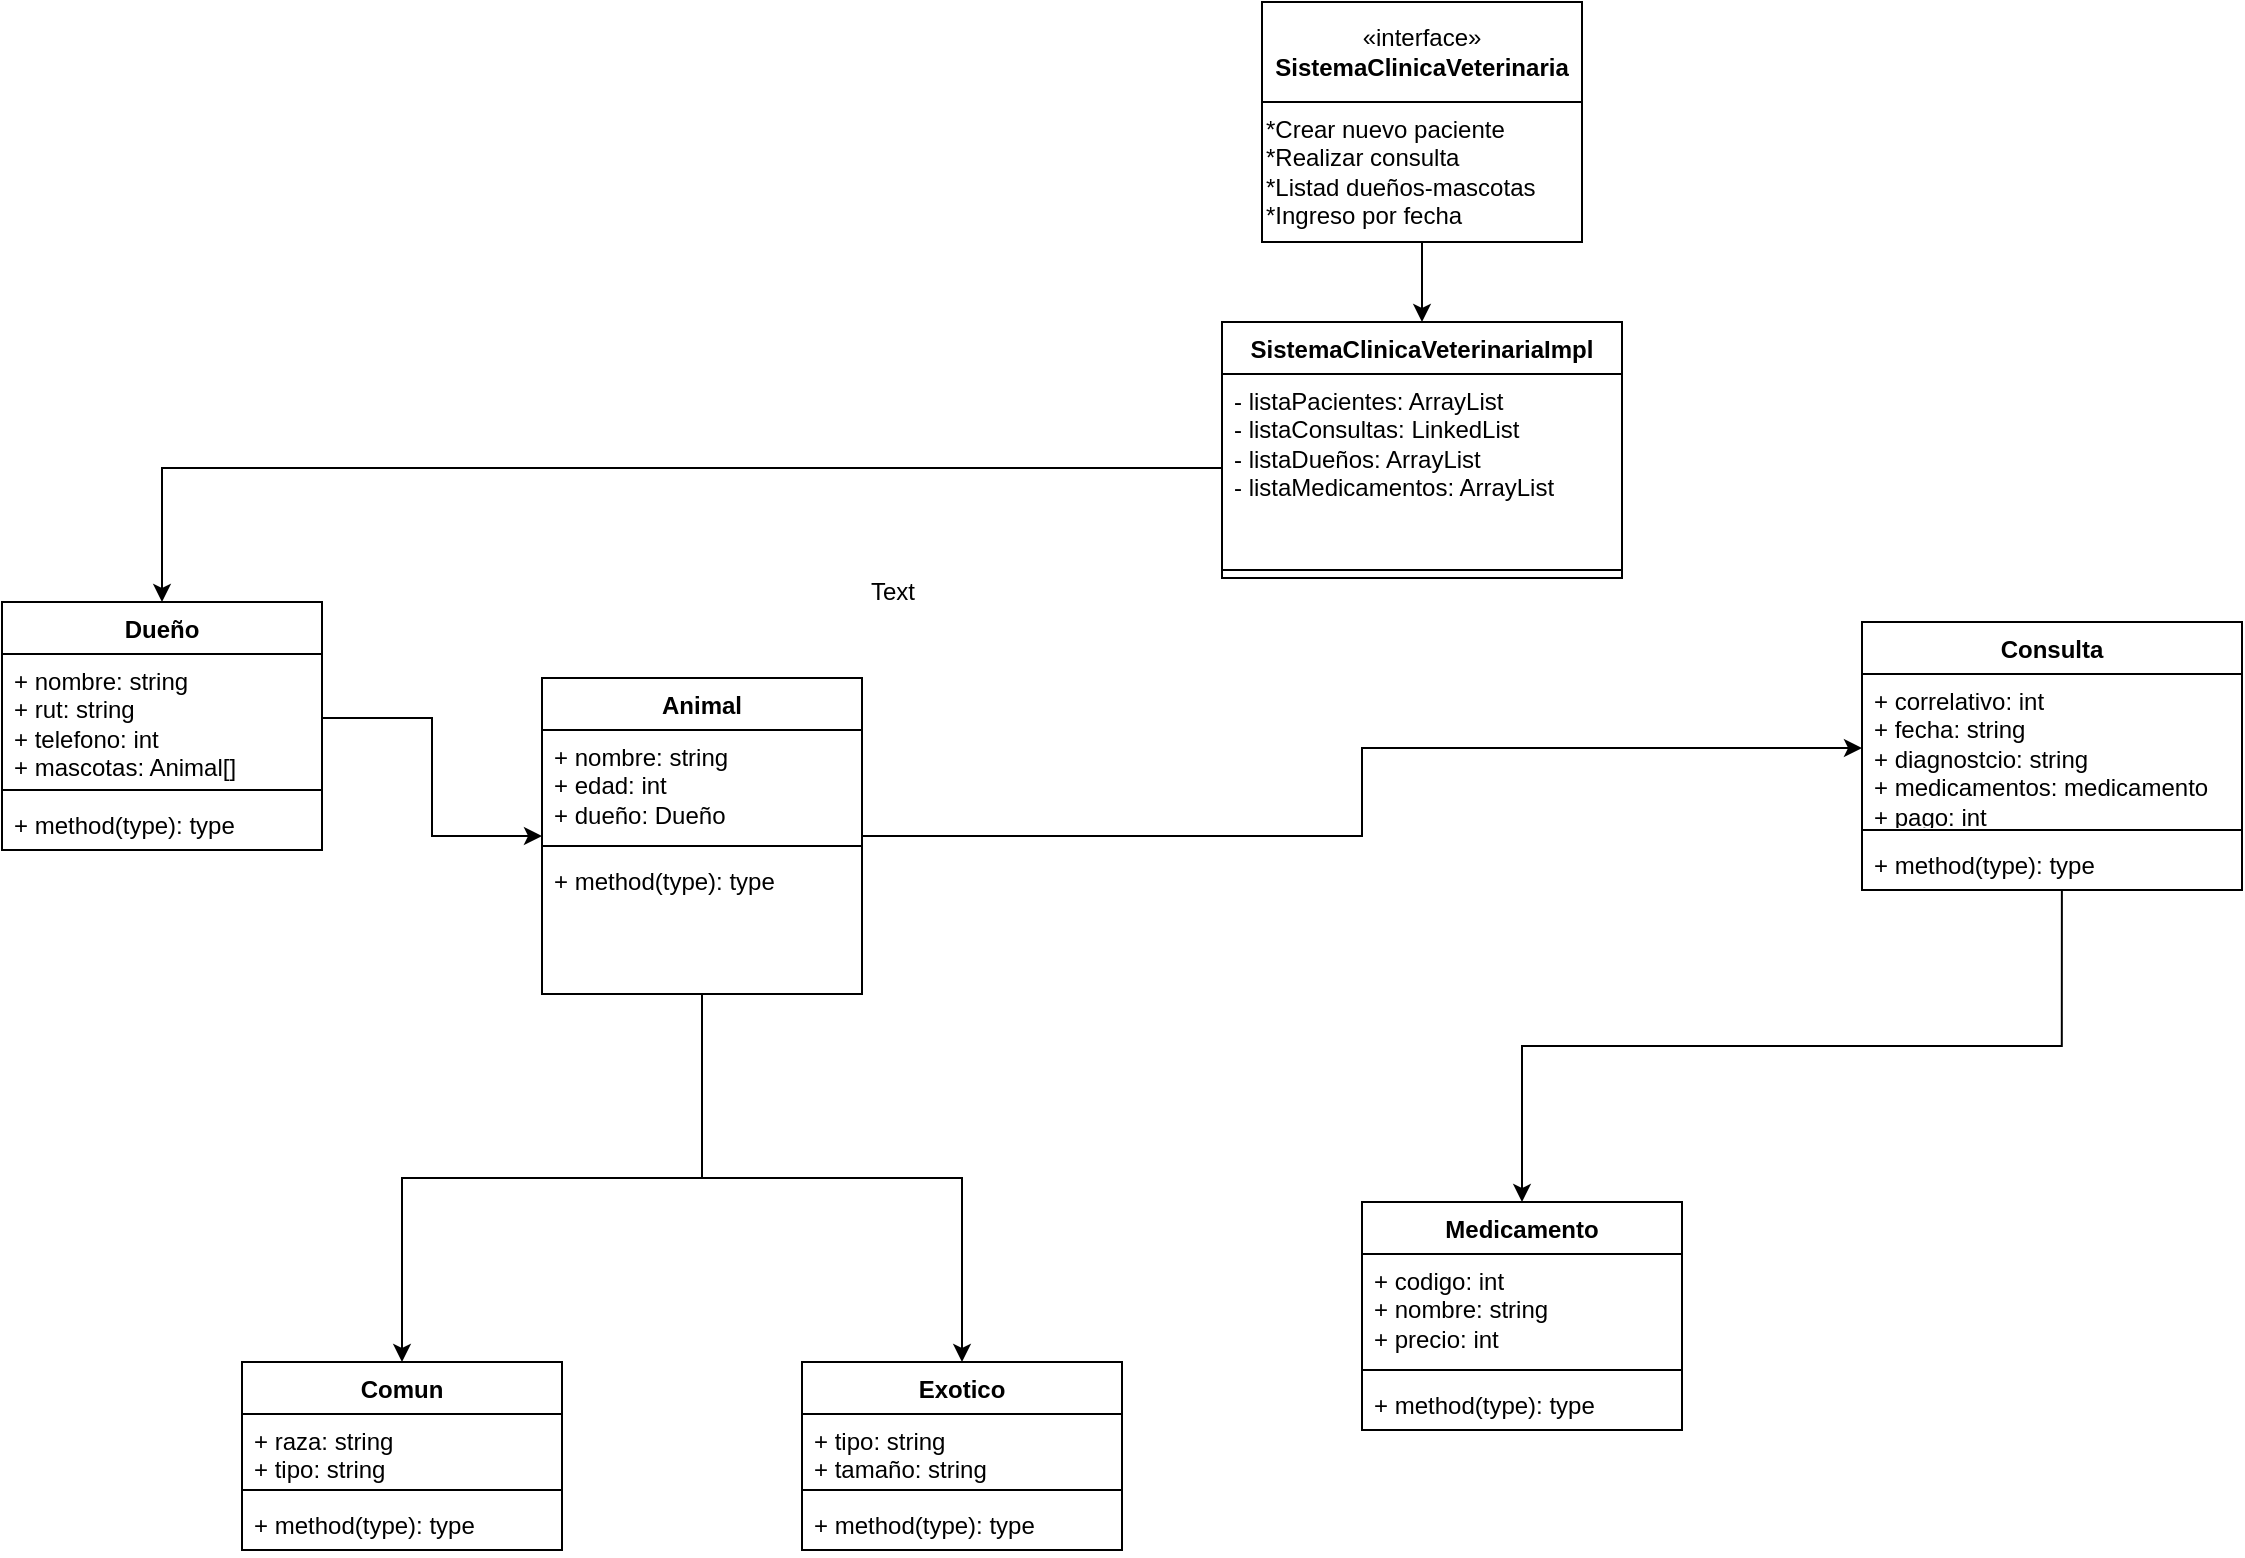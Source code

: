 <mxfile version="21.6.1" type="github">
  <diagram id="C5RBs43oDa-KdzZeNtuy" name="Page-1">
    <mxGraphModel dx="1666" dy="485" grid="1" gridSize="10" guides="1" tooltips="1" connect="1" arrows="1" fold="1" page="1" pageScale="1" pageWidth="827" pageHeight="1169" math="0" shadow="0">
      <root>
        <mxCell id="WIyWlLk6GJQsqaUBKTNV-0" />
        <mxCell id="WIyWlLk6GJQsqaUBKTNV-1" parent="WIyWlLk6GJQsqaUBKTNV-0" />
        <mxCell id="sauhUsJSyTyRgv_FoqiW-6" value="" style="edgeStyle=orthogonalEdgeStyle;rounded=0;orthogonalLoop=1;jettySize=auto;html=1;" edge="1" parent="WIyWlLk6GJQsqaUBKTNV-1" source="sauhUsJSyTyRgv_FoqiW-0" target="sauhUsJSyTyRgv_FoqiW-5">
          <mxGeometry relative="1" as="geometry" />
        </mxCell>
        <mxCell id="sauhUsJSyTyRgv_FoqiW-0" value="«interface»&lt;br&gt;&lt;b&gt;SistemaClinicaVeterinaria&lt;/b&gt;" style="html=1;whiteSpace=wrap;direction=west;" vertex="1" parent="WIyWlLk6GJQsqaUBKTNV-1">
          <mxGeometry x="290" y="10" width="160" height="50" as="geometry" />
        </mxCell>
        <mxCell id="sauhUsJSyTyRgv_FoqiW-11" style="edgeStyle=orthogonalEdgeStyle;rounded=0;orthogonalLoop=1;jettySize=auto;html=1;entryX=0.5;entryY=0;entryDx=0;entryDy=0;" edge="1" parent="WIyWlLk6GJQsqaUBKTNV-1" source="sauhUsJSyTyRgv_FoqiW-5" target="sauhUsJSyTyRgv_FoqiW-7">
          <mxGeometry relative="1" as="geometry" />
        </mxCell>
        <object label="*Crear nuevo paciente&lt;br&gt;*Realizar consulta&lt;br&gt;*Listad dueños-mascotas&lt;br&gt;*Ingreso por fecha" id="sauhUsJSyTyRgv_FoqiW-5">
          <mxCell style="whiteSpace=wrap;html=1;align=left;" vertex="1" parent="WIyWlLk6GJQsqaUBKTNV-1">
            <mxGeometry x="290" y="60" width="160" height="70" as="geometry" />
          </mxCell>
        </object>
        <mxCell id="sauhUsJSyTyRgv_FoqiW-7" value="SistemaClinicaVeterinariaImpl" style="swimlane;fontStyle=1;align=center;verticalAlign=top;childLayout=stackLayout;horizontal=1;startSize=26;horizontalStack=0;resizeParent=1;resizeParentMax=0;resizeLast=0;collapsible=1;marginBottom=0;whiteSpace=wrap;html=1;" vertex="1" parent="WIyWlLk6GJQsqaUBKTNV-1">
          <mxGeometry x="270" y="170" width="200" height="128" as="geometry">
            <mxRectangle x="270" y="170" width="210" height="30" as="alternateBounds" />
          </mxGeometry>
        </mxCell>
        <mxCell id="sauhUsJSyTyRgv_FoqiW-8" value="- listaPacientes: ArrayList&lt;br&gt;- listaConsultas: LinkedList&lt;br&gt;- listaDueños: ArrayList&lt;br&gt;- listaMedicamentos: ArrayList" style="text;strokeColor=none;fillColor=none;align=left;verticalAlign=top;spacingLeft=4;spacingRight=4;overflow=hidden;rotatable=0;points=[[0,0.5],[1,0.5]];portConstraint=eastwest;whiteSpace=wrap;html=1;" vertex="1" parent="sauhUsJSyTyRgv_FoqiW-7">
          <mxGeometry y="26" width="200" height="94" as="geometry" />
        </mxCell>
        <mxCell id="sauhUsJSyTyRgv_FoqiW-9" value="" style="line;strokeWidth=1;fillColor=none;align=left;verticalAlign=middle;spacingTop=-1;spacingLeft=3;spacingRight=3;rotatable=0;labelPosition=right;points=[];portConstraint=eastwest;strokeColor=inherit;" vertex="1" parent="sauhUsJSyTyRgv_FoqiW-7">
          <mxGeometry y="120" width="200" height="8" as="geometry" />
        </mxCell>
        <mxCell id="sauhUsJSyTyRgv_FoqiW-24" style="edgeStyle=orthogonalEdgeStyle;rounded=0;orthogonalLoop=1;jettySize=auto;html=1;entryX=0.5;entryY=0;entryDx=0;entryDy=0;" edge="1" parent="WIyWlLk6GJQsqaUBKTNV-1" source="sauhUsJSyTyRgv_FoqiW-12" target="sauhUsJSyTyRgv_FoqiW-16">
          <mxGeometry relative="1" as="geometry" />
        </mxCell>
        <mxCell id="sauhUsJSyTyRgv_FoqiW-25" style="edgeStyle=orthogonalEdgeStyle;rounded=0;orthogonalLoop=1;jettySize=auto;html=1;entryX=0.5;entryY=0;entryDx=0;entryDy=0;" edge="1" parent="WIyWlLk6GJQsqaUBKTNV-1" source="sauhUsJSyTyRgv_FoqiW-12" target="sauhUsJSyTyRgv_FoqiW-20">
          <mxGeometry relative="1" as="geometry" />
        </mxCell>
        <mxCell id="sauhUsJSyTyRgv_FoqiW-41" style="edgeStyle=orthogonalEdgeStyle;rounded=0;orthogonalLoop=1;jettySize=auto;html=1;entryX=0;entryY=0.5;entryDx=0;entryDy=0;" edge="1" parent="WIyWlLk6GJQsqaUBKTNV-1" source="sauhUsJSyTyRgv_FoqiW-12" target="sauhUsJSyTyRgv_FoqiW-38">
          <mxGeometry relative="1" as="geometry" />
        </mxCell>
        <mxCell id="sauhUsJSyTyRgv_FoqiW-12" value="Animal" style="swimlane;fontStyle=1;align=center;verticalAlign=top;childLayout=stackLayout;horizontal=1;startSize=26;horizontalStack=0;resizeParent=1;resizeParentMax=0;resizeLast=0;collapsible=1;marginBottom=0;whiteSpace=wrap;html=1;" vertex="1" parent="WIyWlLk6GJQsqaUBKTNV-1">
          <mxGeometry x="-70" y="348" width="160" height="158" as="geometry" />
        </mxCell>
        <mxCell id="sauhUsJSyTyRgv_FoqiW-13" value="+ nombre: string&lt;br&gt;+ edad: int&lt;br&gt;+ dueño: Dueño" style="text;strokeColor=none;fillColor=none;align=left;verticalAlign=top;spacingLeft=4;spacingRight=4;overflow=hidden;rotatable=0;points=[[0,0.5],[1,0.5]];portConstraint=eastwest;whiteSpace=wrap;html=1;" vertex="1" parent="sauhUsJSyTyRgv_FoqiW-12">
          <mxGeometry y="26" width="160" height="54" as="geometry" />
        </mxCell>
        <mxCell id="sauhUsJSyTyRgv_FoqiW-14" value="" style="line;strokeWidth=1;fillColor=none;align=left;verticalAlign=middle;spacingTop=-1;spacingLeft=3;spacingRight=3;rotatable=0;labelPosition=right;points=[];portConstraint=eastwest;strokeColor=inherit;" vertex="1" parent="sauhUsJSyTyRgv_FoqiW-12">
          <mxGeometry y="80" width="160" height="8" as="geometry" />
        </mxCell>
        <mxCell id="sauhUsJSyTyRgv_FoqiW-15" value="+ method(type): type" style="text;strokeColor=none;fillColor=none;align=left;verticalAlign=top;spacingLeft=4;spacingRight=4;overflow=hidden;rotatable=0;points=[[0,0.5],[1,0.5]];portConstraint=eastwest;whiteSpace=wrap;html=1;" vertex="1" parent="sauhUsJSyTyRgv_FoqiW-12">
          <mxGeometry y="88" width="160" height="70" as="geometry" />
        </mxCell>
        <mxCell id="sauhUsJSyTyRgv_FoqiW-16" value="Comun" style="swimlane;fontStyle=1;align=center;verticalAlign=top;childLayout=stackLayout;horizontal=1;startSize=26;horizontalStack=0;resizeParent=1;resizeParentMax=0;resizeLast=0;collapsible=1;marginBottom=0;whiteSpace=wrap;html=1;" vertex="1" parent="WIyWlLk6GJQsqaUBKTNV-1">
          <mxGeometry x="-220" y="690" width="160" height="94" as="geometry" />
        </mxCell>
        <mxCell id="sauhUsJSyTyRgv_FoqiW-17" value="+ raza: string&lt;br&gt;+ tipo: string" style="text;strokeColor=none;fillColor=none;align=left;verticalAlign=top;spacingLeft=4;spacingRight=4;overflow=hidden;rotatable=0;points=[[0,0.5],[1,0.5]];portConstraint=eastwest;whiteSpace=wrap;html=1;" vertex="1" parent="sauhUsJSyTyRgv_FoqiW-16">
          <mxGeometry y="26" width="160" height="34" as="geometry" />
        </mxCell>
        <mxCell id="sauhUsJSyTyRgv_FoqiW-18" value="" style="line;strokeWidth=1;fillColor=none;align=left;verticalAlign=middle;spacingTop=-1;spacingLeft=3;spacingRight=3;rotatable=0;labelPosition=right;points=[];portConstraint=eastwest;strokeColor=inherit;" vertex="1" parent="sauhUsJSyTyRgv_FoqiW-16">
          <mxGeometry y="60" width="160" height="8" as="geometry" />
        </mxCell>
        <mxCell id="sauhUsJSyTyRgv_FoqiW-19" value="+ method(type): type" style="text;strokeColor=none;fillColor=none;align=left;verticalAlign=top;spacingLeft=4;spacingRight=4;overflow=hidden;rotatable=0;points=[[0,0.5],[1,0.5]];portConstraint=eastwest;whiteSpace=wrap;html=1;" vertex="1" parent="sauhUsJSyTyRgv_FoqiW-16">
          <mxGeometry y="68" width="160" height="26" as="geometry" />
        </mxCell>
        <mxCell id="sauhUsJSyTyRgv_FoqiW-20" value="Exotico" style="swimlane;fontStyle=1;align=center;verticalAlign=top;childLayout=stackLayout;horizontal=1;startSize=26;horizontalStack=0;resizeParent=1;resizeParentMax=0;resizeLast=0;collapsible=1;marginBottom=0;whiteSpace=wrap;html=1;" vertex="1" parent="WIyWlLk6GJQsqaUBKTNV-1">
          <mxGeometry x="60" y="690" width="160" height="94" as="geometry" />
        </mxCell>
        <mxCell id="sauhUsJSyTyRgv_FoqiW-21" value="+ tipo: string&lt;br&gt;+ tamaño: string" style="text;strokeColor=none;fillColor=none;align=left;verticalAlign=top;spacingLeft=4;spacingRight=4;overflow=hidden;rotatable=0;points=[[0,0.5],[1,0.5]];portConstraint=eastwest;whiteSpace=wrap;html=1;" vertex="1" parent="sauhUsJSyTyRgv_FoqiW-20">
          <mxGeometry y="26" width="160" height="34" as="geometry" />
        </mxCell>
        <mxCell id="sauhUsJSyTyRgv_FoqiW-22" value="" style="line;strokeWidth=1;fillColor=none;align=left;verticalAlign=middle;spacingTop=-1;spacingLeft=3;spacingRight=3;rotatable=0;labelPosition=right;points=[];portConstraint=eastwest;strokeColor=inherit;" vertex="1" parent="sauhUsJSyTyRgv_FoqiW-20">
          <mxGeometry y="60" width="160" height="8" as="geometry" />
        </mxCell>
        <mxCell id="sauhUsJSyTyRgv_FoqiW-23" value="+ method(type): type" style="text;strokeColor=none;fillColor=none;align=left;verticalAlign=top;spacingLeft=4;spacingRight=4;overflow=hidden;rotatable=0;points=[[0,0.5],[1,0.5]];portConstraint=eastwest;whiteSpace=wrap;html=1;" vertex="1" parent="sauhUsJSyTyRgv_FoqiW-20">
          <mxGeometry y="68" width="160" height="26" as="geometry" />
        </mxCell>
        <mxCell id="sauhUsJSyTyRgv_FoqiW-26" style="edgeStyle=orthogonalEdgeStyle;rounded=0;orthogonalLoop=1;jettySize=auto;html=1;entryX=0.5;entryY=0;entryDx=0;entryDy=0;" edge="1" parent="WIyWlLk6GJQsqaUBKTNV-1" source="sauhUsJSyTyRgv_FoqiW-8" target="sauhUsJSyTyRgv_FoqiW-28">
          <mxGeometry relative="1" as="geometry" />
        </mxCell>
        <mxCell id="sauhUsJSyTyRgv_FoqiW-28" value="Dueño" style="swimlane;fontStyle=1;align=center;verticalAlign=top;childLayout=stackLayout;horizontal=1;startSize=26;horizontalStack=0;resizeParent=1;resizeParentMax=0;resizeLast=0;collapsible=1;marginBottom=0;whiteSpace=wrap;html=1;" vertex="1" parent="WIyWlLk6GJQsqaUBKTNV-1">
          <mxGeometry x="-340" y="310" width="160" height="124" as="geometry" />
        </mxCell>
        <mxCell id="sauhUsJSyTyRgv_FoqiW-29" value="+ nombre: string&lt;br&gt;+ rut: string&lt;br&gt;+ telefono: int&lt;br&gt;+ mascotas: Animal[]" style="text;strokeColor=none;fillColor=none;align=left;verticalAlign=top;spacingLeft=4;spacingRight=4;overflow=hidden;rotatable=0;points=[[0,0.5],[1,0.5]];portConstraint=eastwest;whiteSpace=wrap;html=1;" vertex="1" parent="sauhUsJSyTyRgv_FoqiW-28">
          <mxGeometry y="26" width="160" height="64" as="geometry" />
        </mxCell>
        <mxCell id="sauhUsJSyTyRgv_FoqiW-30" value="" style="line;strokeWidth=1;fillColor=none;align=left;verticalAlign=middle;spacingTop=-1;spacingLeft=3;spacingRight=3;rotatable=0;labelPosition=right;points=[];portConstraint=eastwest;strokeColor=inherit;" vertex="1" parent="sauhUsJSyTyRgv_FoqiW-28">
          <mxGeometry y="90" width="160" height="8" as="geometry" />
        </mxCell>
        <mxCell id="sauhUsJSyTyRgv_FoqiW-31" value="+ method(type): type" style="text;strokeColor=none;fillColor=none;align=left;verticalAlign=top;spacingLeft=4;spacingRight=4;overflow=hidden;rotatable=0;points=[[0,0.5],[1,0.5]];portConstraint=eastwest;whiteSpace=wrap;html=1;" vertex="1" parent="sauhUsJSyTyRgv_FoqiW-28">
          <mxGeometry y="98" width="160" height="26" as="geometry" />
        </mxCell>
        <mxCell id="sauhUsJSyTyRgv_FoqiW-32" style="edgeStyle=orthogonalEdgeStyle;rounded=0;orthogonalLoop=1;jettySize=auto;html=1;exitX=1;exitY=0.5;exitDx=0;exitDy=0;entryX=0;entryY=0.5;entryDx=0;entryDy=0;" edge="1" parent="WIyWlLk6GJQsqaUBKTNV-1" source="sauhUsJSyTyRgv_FoqiW-29" target="sauhUsJSyTyRgv_FoqiW-12">
          <mxGeometry relative="1" as="geometry">
            <mxPoint x="-125" y="320" as="sourcePoint" />
            <mxPoint x="-110" y="440" as="targetPoint" />
          </mxGeometry>
        </mxCell>
        <mxCell id="sauhUsJSyTyRgv_FoqiW-33" value="Medicamento" style="swimlane;fontStyle=1;align=center;verticalAlign=top;childLayout=stackLayout;horizontal=1;startSize=26;horizontalStack=0;resizeParent=1;resizeParentMax=0;resizeLast=0;collapsible=1;marginBottom=0;whiteSpace=wrap;html=1;" vertex="1" parent="WIyWlLk6GJQsqaUBKTNV-1">
          <mxGeometry x="340" y="610" width="160" height="114" as="geometry" />
        </mxCell>
        <mxCell id="sauhUsJSyTyRgv_FoqiW-34" value="+ codigo: int&lt;br&gt;+ nombre: string&lt;br&gt;+ precio: int" style="text;strokeColor=none;fillColor=none;align=left;verticalAlign=top;spacingLeft=4;spacingRight=4;overflow=hidden;rotatable=0;points=[[0,0.5],[1,0.5]];portConstraint=eastwest;whiteSpace=wrap;html=1;" vertex="1" parent="sauhUsJSyTyRgv_FoqiW-33">
          <mxGeometry y="26" width="160" height="54" as="geometry" />
        </mxCell>
        <mxCell id="sauhUsJSyTyRgv_FoqiW-35" value="" style="line;strokeWidth=1;fillColor=none;align=left;verticalAlign=middle;spacingTop=-1;spacingLeft=3;spacingRight=3;rotatable=0;labelPosition=right;points=[];portConstraint=eastwest;strokeColor=inherit;" vertex="1" parent="sauhUsJSyTyRgv_FoqiW-33">
          <mxGeometry y="80" width="160" height="8" as="geometry" />
        </mxCell>
        <mxCell id="sauhUsJSyTyRgv_FoqiW-36" value="+ method(type): type" style="text;strokeColor=none;fillColor=none;align=left;verticalAlign=top;spacingLeft=4;spacingRight=4;overflow=hidden;rotatable=0;points=[[0,0.5],[1,0.5]];portConstraint=eastwest;whiteSpace=wrap;html=1;" vertex="1" parent="sauhUsJSyTyRgv_FoqiW-33">
          <mxGeometry y="88" width="160" height="26" as="geometry" />
        </mxCell>
        <mxCell id="sauhUsJSyTyRgv_FoqiW-27" style="edgeStyle=orthogonalEdgeStyle;rounded=0;orthogonalLoop=1;jettySize=auto;html=1;entryX=0.5;entryY=0;entryDx=0;entryDy=0;exitX=0.526;exitY=1;exitDx=0;exitDy=0;exitPerimeter=0;" edge="1" parent="WIyWlLk6GJQsqaUBKTNV-1" source="sauhUsJSyTyRgv_FoqiW-40" target="sauhUsJSyTyRgv_FoqiW-33">
          <mxGeometry relative="1" as="geometry">
            <mxPoint x="500" y="490" as="targetPoint" />
            <mxPoint x="650" y="550" as="sourcePoint" />
          </mxGeometry>
        </mxCell>
        <mxCell id="sauhUsJSyTyRgv_FoqiW-37" value="Consulta" style="swimlane;fontStyle=1;align=center;verticalAlign=top;childLayout=stackLayout;horizontal=1;startSize=26;horizontalStack=0;resizeParent=1;resizeParentMax=0;resizeLast=0;collapsible=1;marginBottom=0;whiteSpace=wrap;html=1;" vertex="1" parent="WIyWlLk6GJQsqaUBKTNV-1">
          <mxGeometry x="590" y="320" width="190" height="134" as="geometry" />
        </mxCell>
        <mxCell id="sauhUsJSyTyRgv_FoqiW-38" value="+ correlativo: int&lt;br&gt;+ fecha: string&lt;br&gt;+ diagnostcio: string&lt;br&gt;+ medicamentos: medicamento&lt;br&gt;+ pago: int" style="text;strokeColor=none;fillColor=none;align=left;verticalAlign=top;spacingLeft=4;spacingRight=4;overflow=hidden;rotatable=0;points=[[0,0.5],[1,0.5]];portConstraint=eastwest;whiteSpace=wrap;html=1;" vertex="1" parent="sauhUsJSyTyRgv_FoqiW-37">
          <mxGeometry y="26" width="190" height="74" as="geometry" />
        </mxCell>
        <mxCell id="sauhUsJSyTyRgv_FoqiW-39" value="" style="line;strokeWidth=1;fillColor=none;align=left;verticalAlign=middle;spacingTop=-1;spacingLeft=3;spacingRight=3;rotatable=0;labelPosition=right;points=[];portConstraint=eastwest;strokeColor=inherit;" vertex="1" parent="sauhUsJSyTyRgv_FoqiW-37">
          <mxGeometry y="100" width="190" height="8" as="geometry" />
        </mxCell>
        <mxCell id="sauhUsJSyTyRgv_FoqiW-40" value="+ method(type): type" style="text;strokeColor=none;fillColor=none;align=left;verticalAlign=top;spacingLeft=4;spacingRight=4;overflow=hidden;rotatable=0;points=[[0,0.5],[1,0.5]];portConstraint=eastwest;whiteSpace=wrap;html=1;" vertex="1" parent="sauhUsJSyTyRgv_FoqiW-37">
          <mxGeometry y="108" width="190" height="26" as="geometry" />
        </mxCell>
        <mxCell id="sauhUsJSyTyRgv_FoqiW-43" value="Text" style="text;html=1;align=center;verticalAlign=middle;resizable=0;points=[];autosize=1;strokeColor=none;fillColor=none;" vertex="1" parent="WIyWlLk6GJQsqaUBKTNV-1">
          <mxGeometry x="80" y="290" width="50" height="30" as="geometry" />
        </mxCell>
      </root>
    </mxGraphModel>
  </diagram>
</mxfile>

